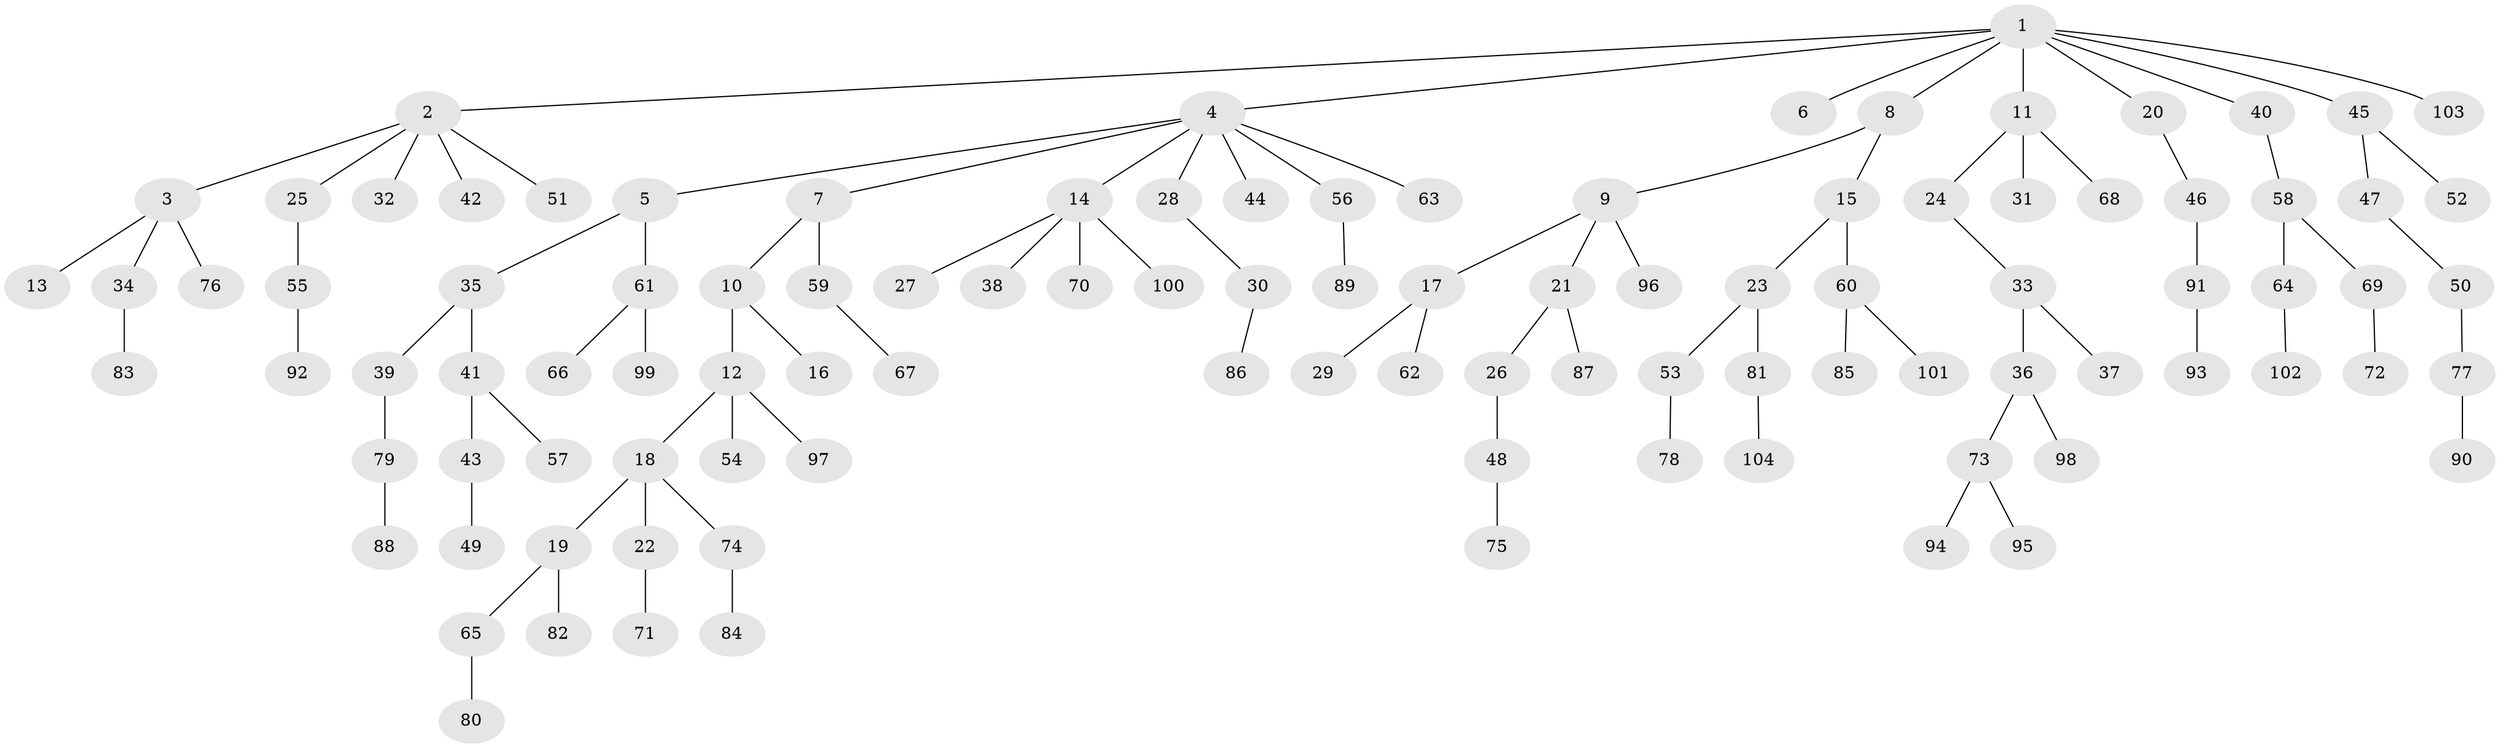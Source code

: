 // coarse degree distribution, {9: 0.014705882352941176, 5: 0.014705882352941176, 3: 0.10294117647058823, 7: 0.014705882352941176, 4: 0.058823529411764705, 1: 0.5294117647058824, 2: 0.25, 6: 0.014705882352941176}
// Generated by graph-tools (version 1.1) at 2025/42/03/06/25 10:42:02]
// undirected, 104 vertices, 103 edges
graph export_dot {
graph [start="1"]
  node [color=gray90,style=filled];
  1;
  2;
  3;
  4;
  5;
  6;
  7;
  8;
  9;
  10;
  11;
  12;
  13;
  14;
  15;
  16;
  17;
  18;
  19;
  20;
  21;
  22;
  23;
  24;
  25;
  26;
  27;
  28;
  29;
  30;
  31;
  32;
  33;
  34;
  35;
  36;
  37;
  38;
  39;
  40;
  41;
  42;
  43;
  44;
  45;
  46;
  47;
  48;
  49;
  50;
  51;
  52;
  53;
  54;
  55;
  56;
  57;
  58;
  59;
  60;
  61;
  62;
  63;
  64;
  65;
  66;
  67;
  68;
  69;
  70;
  71;
  72;
  73;
  74;
  75;
  76;
  77;
  78;
  79;
  80;
  81;
  82;
  83;
  84;
  85;
  86;
  87;
  88;
  89;
  90;
  91;
  92;
  93;
  94;
  95;
  96;
  97;
  98;
  99;
  100;
  101;
  102;
  103;
  104;
  1 -- 2;
  1 -- 4;
  1 -- 6;
  1 -- 8;
  1 -- 11;
  1 -- 20;
  1 -- 40;
  1 -- 45;
  1 -- 103;
  2 -- 3;
  2 -- 25;
  2 -- 32;
  2 -- 42;
  2 -- 51;
  3 -- 13;
  3 -- 34;
  3 -- 76;
  4 -- 5;
  4 -- 7;
  4 -- 14;
  4 -- 28;
  4 -- 44;
  4 -- 56;
  4 -- 63;
  5 -- 35;
  5 -- 61;
  7 -- 10;
  7 -- 59;
  8 -- 9;
  8 -- 15;
  9 -- 17;
  9 -- 21;
  9 -- 96;
  10 -- 12;
  10 -- 16;
  11 -- 24;
  11 -- 31;
  11 -- 68;
  12 -- 18;
  12 -- 54;
  12 -- 97;
  14 -- 27;
  14 -- 38;
  14 -- 70;
  14 -- 100;
  15 -- 23;
  15 -- 60;
  17 -- 29;
  17 -- 62;
  18 -- 19;
  18 -- 22;
  18 -- 74;
  19 -- 65;
  19 -- 82;
  20 -- 46;
  21 -- 26;
  21 -- 87;
  22 -- 71;
  23 -- 53;
  23 -- 81;
  24 -- 33;
  25 -- 55;
  26 -- 48;
  28 -- 30;
  30 -- 86;
  33 -- 36;
  33 -- 37;
  34 -- 83;
  35 -- 39;
  35 -- 41;
  36 -- 73;
  36 -- 98;
  39 -- 79;
  40 -- 58;
  41 -- 43;
  41 -- 57;
  43 -- 49;
  45 -- 47;
  45 -- 52;
  46 -- 91;
  47 -- 50;
  48 -- 75;
  50 -- 77;
  53 -- 78;
  55 -- 92;
  56 -- 89;
  58 -- 64;
  58 -- 69;
  59 -- 67;
  60 -- 85;
  60 -- 101;
  61 -- 66;
  61 -- 99;
  64 -- 102;
  65 -- 80;
  69 -- 72;
  73 -- 94;
  73 -- 95;
  74 -- 84;
  77 -- 90;
  79 -- 88;
  81 -- 104;
  91 -- 93;
}
